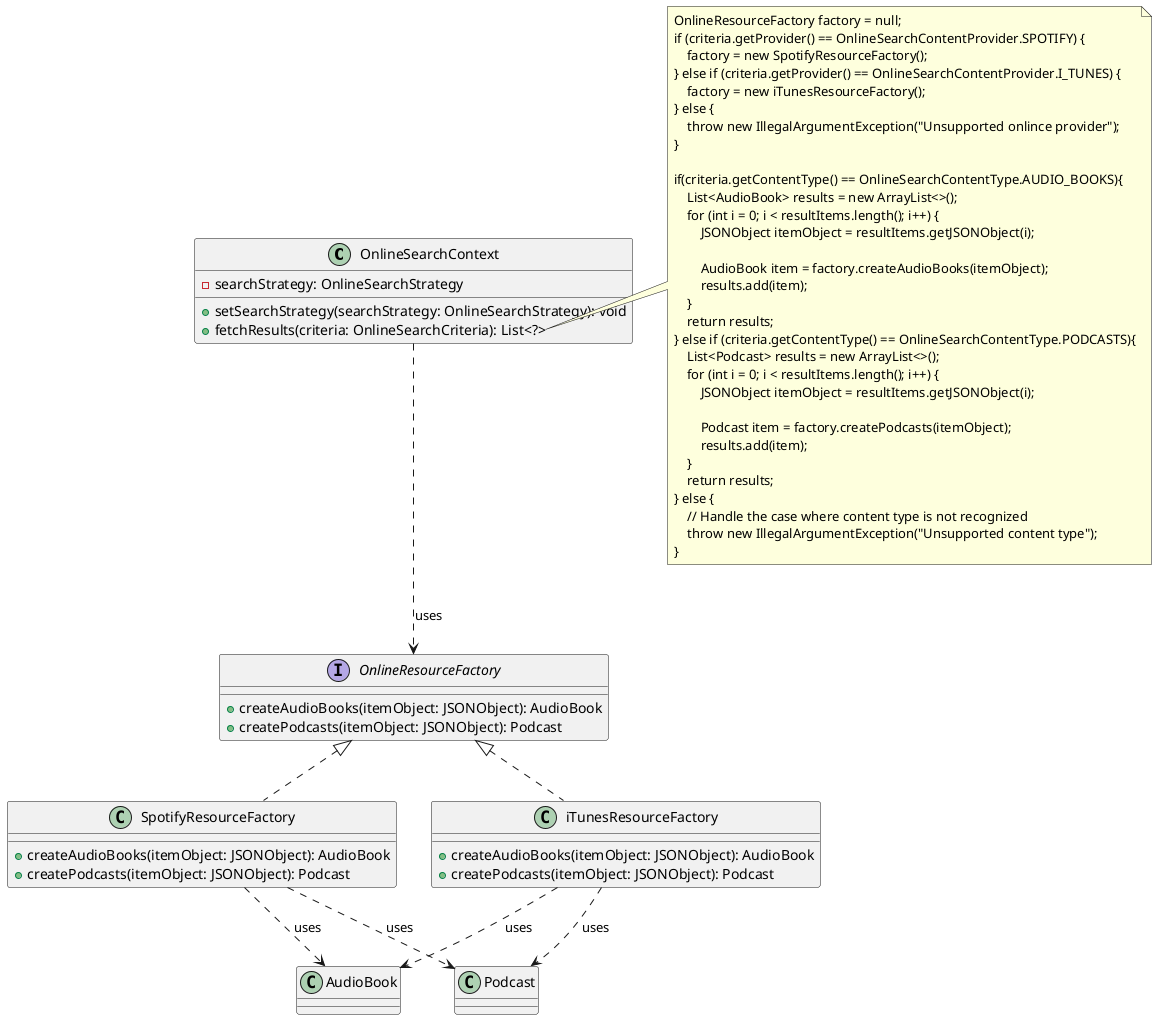@startuml
class OnlineSearchContext {
    - searchStrategy: OnlineSearchStrategy

    + setSearchStrategy(searchStrategy: OnlineSearchStrategy): void
    + fetchResults(criteria: OnlineSearchCriteria): List<?>
}
OnlineSearchContext ..> OnlineResourceFactory :uses

note right of OnlineSearchContext::fetchResults
    OnlineResourceFactory factory = null;
    if (criteria.getProvider() == OnlineSearchContentProvider.SPOTIFY) {
        factory = new SpotifyResourceFactory();
    } else if (criteria.getProvider() == OnlineSearchContentProvider.I_TUNES) {
        factory = new iTunesResourceFactory();
    } else {
        throw new IllegalArgumentException("Unsupported onlince provider");
    }

    if(criteria.getContentType() == OnlineSearchContentType.AUDIO_BOOKS){
        List<AudioBook> results = new ArrayList<>();
        for (int i = 0; i < resultItems.length(); i++) {
            JSONObject itemObject = resultItems.getJSONObject(i);
            
            AudioBook item = factory.createAudioBooks(itemObject);
            results.add(item);
        }
        return results;
    } else if (criteria.getContentType() == OnlineSearchContentType.PODCASTS){
        List<Podcast> results = new ArrayList<>();
        for (int i = 0; i < resultItems.length(); i++) {
            JSONObject itemObject = resultItems.getJSONObject(i);
            
            Podcast item = factory.createPodcasts(itemObject);
            results.add(item);
        }
        return results;
    } else {
        // Handle the case where content type is not recognized
        throw new IllegalArgumentException("Unsupported content type");
    }    
end note


interface OnlineResourceFactory {
    + createAudioBooks(itemObject: JSONObject): AudioBook
    + createPodcasts(itemObject: JSONObject): Podcast
}

class SpotifyResourceFactory implements OnlineResourceFactory {
  + createAudioBooks(itemObject: JSONObject): AudioBook
  + createPodcasts(itemObject: JSONObject): Podcast
}
SpotifyResourceFactory ..> AudioBook :uses
SpotifyResourceFactory ..> Podcast :uses

class iTunesResourceFactory implements OnlineResourceFactory {
  + createAudioBooks(itemObject: JSONObject): AudioBook
  + createPodcasts(itemObject: JSONObject): Podcast
}
iTunesResourceFactory ..> AudioBook :uses
iTunesResourceFactory ..> Podcast :uses
@enduml